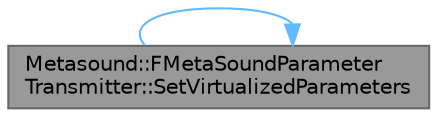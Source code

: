 digraph "Metasound::FMetaSoundParameterTransmitter::SetVirtualizedParameters"
{
 // INTERACTIVE_SVG=YES
 // LATEX_PDF_SIZE
  bgcolor="transparent";
  edge [fontname=Helvetica,fontsize=10,labelfontname=Helvetica,labelfontsize=10];
  node [fontname=Helvetica,fontsize=10,shape=box,height=0.2,width=0.4];
  rankdir="LR";
  Node1 [id="Node000001",label="Metasound::FMetaSoundParameter\lTransmitter::SetVirtualizedParameters",height=0.2,width=0.4,color="gray40", fillcolor="grey60", style="filled", fontcolor="black",tooltip="Set parameters when virtualized."];
  Node1 -> Node1 [id="edge1_Node000001_Node000001",color="steelblue1",style="solid",tooltip=" "];
}
